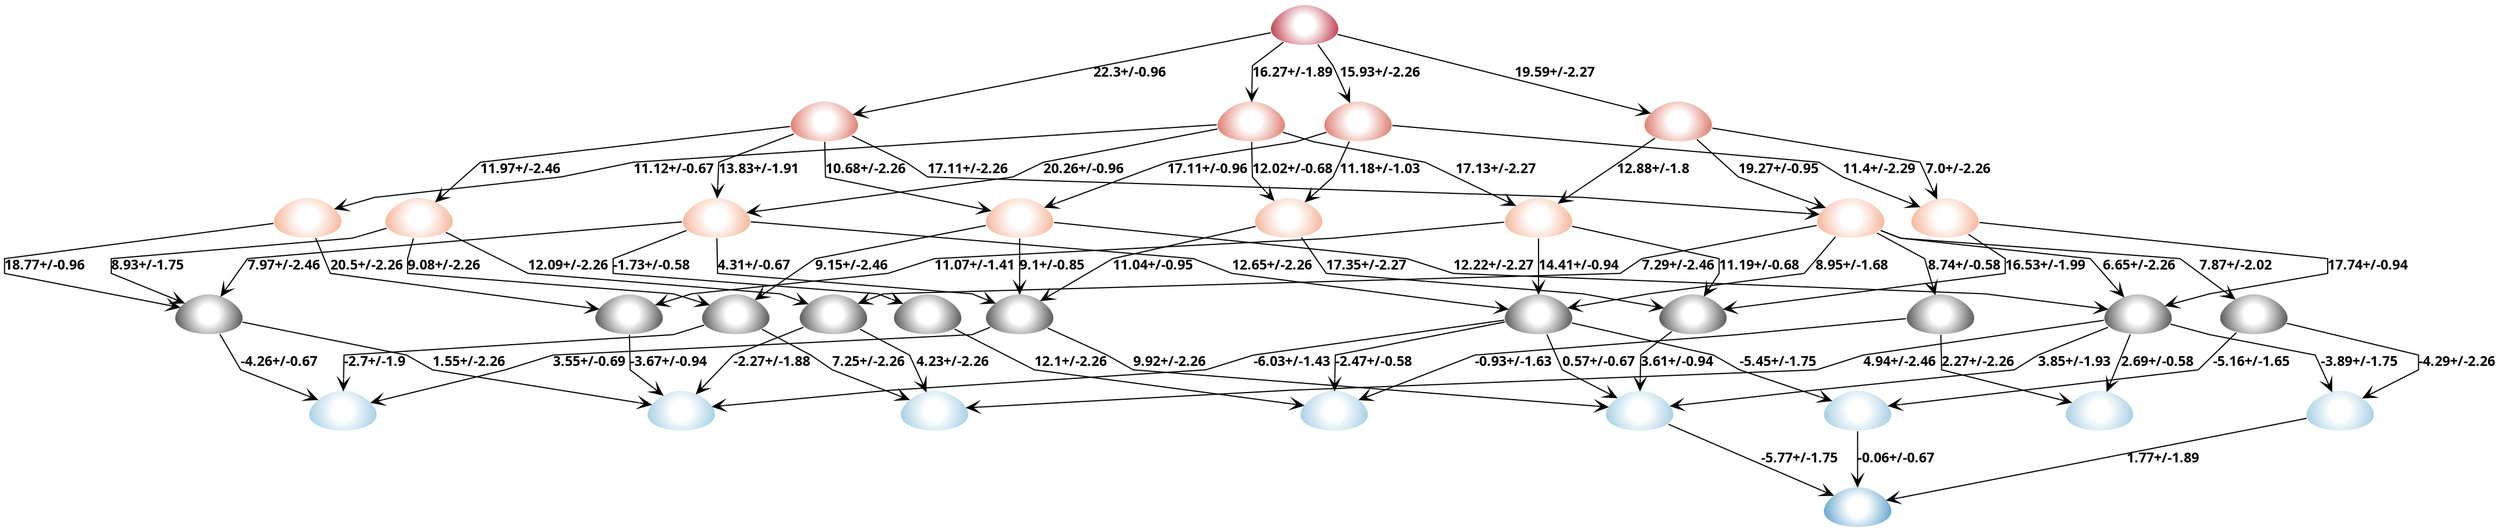 strict digraph G {
	graph [bb="0,0,2474,461",
		fontname="sans bold",
		splines=polyline
	];
	node [label="\N"];
	subgraph subgraph_0 {
		graph [label="Neutral charge",
			style=""
		];
		SM10_micro008		 [charge=0,
			color="#ffffff:#333333",
			fontcolor=black,
			fontname="sans bold",
			fontsize=12,
			height=0.5,
			image="Images\Microstates\SM10_micro008.svg",
			label="",
			labelloc=b,
			penwidth=1,
			pos="1916,188",
			shape=egg,
			style=radial,
			width=0.79843];
		SM10_micro019		 [charge=0,
			color="#ffffff:#333333",
			fontcolor=black,
			fontname="sans bold",
			fontsize=12,
			height=0.5,
			image="Images\Microstates\SM10_micro019.svg",
			label="",
			labelloc=b,
			penwidth=1,
			pos="918,188",
			shape=egg,
			style=radial,
			width=0.79843];
		SM10_micro036		 [charge=0,
			color="#ffffff:#333333",
			fontcolor=black,
			fontname="sans bold",
			fontsize=12,
			height=0.5,
			image="Images\Microstates\SM10_micro036.svg",
			label="",
			labelloc=b,
			penwidth=1,
			pos="1515,188",
			shape=egg,
			style=radial,
			width=0.79843];
		SM10_micro005		 [charge=0,
			color="#ffffff:#333333",
			fontcolor=black,
			fontname="sans bold",
			fontsize=12,
			height=0.5,
			image="Images\Microstates\SM10_micro005.svg",
			label="",
			labelloc=b,
			penwidth=1,
			pos="612,188",
			shape=egg,
			style=radial,
			width=0.79843];
		SM10_micro037		 [charge=0,
			color="#ffffff:#333333",
			fontcolor=black,
			fontname="sans bold",
			fontsize=12,
			height=0.5,
			image="Images\Microstates\SM10_micro037.svg",
			label="",
			labelloc=b,
			penwidth=1,
			pos="1669,188",
			shape=egg,
			style=radial,
			width=0.79843];
		SM10_micro006		 [charge=0,
			color="#ffffff:#333333",
			fontcolor=black,
			fontname="sans bold",
			fontsize=12,
			height=0.5,
			image="Images\Microstates\SM10_micro006.svg",
			label="",
			labelloc=b,
			penwidth=1,
			pos="2112,188",
			shape=egg,
			style=radial,
			width=0.79843];
		SM10_micro007		 [charge=0,
			color="#ffffff:#333333",
			fontcolor=black,
			fontname="sans bold",
			fontsize=12,
			height=0.5,
			image="Images\Microstates\SM10_micro007.svg",
			label="",
			labelloc=b,
			penwidth=1,
			pos="821,188",
			shape=egg,
			style=radial,
			width=0.79843];
		SM10_micro009		 [charge=0,
			color="#ffffff:#333333",
			fontcolor=black,
			fontname="sans bold",
			fontsize=12,
			height=0.5,
			image="Images\Microstates\SM10_micro009.svg",
			label="",
			labelloc=b,
			penwidth=1,
			pos="735,188",
			shape=egg,
			style=radial,
			width=0.79843];
		SM10_micro011		 [charge=0,
			color="#ffffff:#333333",
			fontcolor=black,
			fontname="sans bold",
			fontsize=12,
			height=0.5,
			image="Images\Microstates\SM10_micro011.svg",
			label="",
			labelloc=b,
			penwidth=1,
			pos="2222,188",
			shape=egg,
			style=radial,
			width=0.79843];
		SM10_micro031		 [charge=0,
			color="#ffffff:#333333",
			fontcolor=black,
			fontname="sans bold",
			fontsize=12,
			height=0.5,
			image="Images\Microstates\SM10_micro031.svg",
			label="",
			labelloc=b,
			penwidth=1,
			pos="1005,188",
			shape=egg,
			style=radial,
			width=0.79843];
		SM10_micro015		 [charge=0,
			color="#ffffff:#333333",
			fontcolor=black,
			fontname="sans bold",
			fontsize=12,
			height=0.5,
			image="Images\Microstates\SM10_micro015.svg",
			label="",
			labelloc=b,
			penwidth=1,
			pos="202,188",
			shape=egg,
			style=radial,
			width=0.79843];
	}
	subgraph "subgraph_-1" {
		graph [label="-1 charge",
			style=""
		];
		SM10_micro004		 [charge=-1,
			color="#ffffff:#f4a582",
			fontcolor=black,
			fontname="sans bold",
			fontsize=12,
			height=0.5,
			image="Images\Microstates\SM10_micro004.svg",
			label="",
			labelloc=b,
			penwidth=1,
			pos="1515,273",
			shape=egg,
			style=radial,
			width=0.79843];
		SM10_micro014		 [charge=-1,
			color="#ffffff:#f4a582",
			fontcolor=black,
			fontname="sans bold",
			fontsize=12,
			height=0.5,
			image="Images\Microstates\SM10_micro014.svg",
			label="",
			labelloc=b,
			penwidth=1,
			pos="300,273",
			shape=egg,
			style=radial,
			width=0.79843];
		SM10_micro017		 [charge=-1,
			color="#ffffff:#f4a582",
			fontcolor=black,
			fontname="sans bold",
			fontsize=12,
			height=0.5,
			image="Images\Microstates\SM10_micro017.svg",
			label="",
			labelloc=b,
			penwidth=1,
			pos="705,273",
			shape=egg,
			style=radial,
			width=0.79843];
		SM10_micro021		 [charge=-1,
			color="#ffffff:#f4a582",
			fontcolor=black,
			fontname="sans bold",
			fontsize=12,
			height=0.5,
			image="Images\Microstates\SM10_micro021.svg",
			label="",
			labelloc=b,
			penwidth=1,
			pos="1270,273",
			shape=egg,
			style=radial,
			width=0.79843];
		SM10_micro013		 [charge=-1,
			color="#ffffff:#f4a582",
			fontcolor=black,
			fontname="sans bold",
			fontsize=12,
			height=0.5,
			image="Images\Microstates\SM10_micro013.svg",
			label="",
			labelloc=b,
			penwidth=1,
			pos="1005,273",
			shape=egg,
			style=radial,
			width=0.79843];
		SM10_micro020		 [charge=-1,
			color="#ffffff:#f4a582",
			fontcolor=black,
			fontname="sans bold",
			fontsize=12,
			height=0.5,
			image="Images\Microstates\SM10_micro020.svg",
			label="",
			labelloc=b,
			penwidth=1,
			pos="1958,273",
			shape=egg,
			style=radial,
			width=0.79843];
		SM10_micro023		 [charge=-1,
			color="#ffffff:#f4a582",
			fontcolor=black,
			fontname="sans bold",
			fontsize=12,
			height=0.5,
			image="Images\Microstates\SM10_micro023.svg",
			label="",
			labelloc=b,
			penwidth=1,
			pos="1823,273",
			shape=egg,
			style=radial,
			width=0.79843];
		SM10_micro034		 [charge=-1,
			color="#ffffff:#f4a582",
			fontcolor=black,
			fontname="sans bold",
			fontsize=12,
			height=0.5,
			image="Images\Microstates\SM10_micro034.svg",
			label="",
			labelloc=b,
			penwidth=1,
			pos="411,273",
			shape=egg,
			style=radial,
			width=0.79843];
	}
	subgraph subgraph_2 {
		graph [label="+2 charge",
			style=""
		];
		SM10_micro038		 [charge=2,
			color="#ffffff:#4393c3",
			fontcolor=black,
			fontname="sans bold",
			fontsize=12,
			height=0.5,
			image="Images\Microstates\SM10_micro038.svg",
			label="",
			labelloc=b,
			penwidth=1,
			pos="1859,18",
			shape=egg,
			style=radial,
			width=0.79843];
	}
	subgraph subgraph_1 {
		graph [label="+1 charge",
			style=""
		];
		SM10_micro003		 [charge=1,
			color="#ffffff:#92c5de",
			fontcolor=black,
			fontname="sans bold",
			fontsize=12,
			height=0.5,
			image="Images\Microstates\SM10_micro003.svg",
			label="",
			labelloc=b,
			penwidth=1,
			pos="1313,103",
			shape=egg,
			style=radial,
			width=0.79843];
		SM10_micro032		 [charge=1,
			color="#ffffff:#92c5de",
			fontcolor=black,
			fontname="sans bold",
			fontsize=12,
			height=0.5,
			image="Images\Microstates\SM10_micro032.svg",
			label="",
			labelloc=b,
			penwidth=1,
			pos="663,103",
			shape=egg,
			style=radial,
			width=0.79843];
		SM10_micro016		 [charge=1,
			color="#ffffff:#92c5de",
			fontcolor=black,
			fontname="sans bold",
			fontsize=12,
			height=0.5,
			image="Images\Microstates\SM10_micro016.svg",
			label="",
			labelloc=b,
			penwidth=1,
			pos="2313,103",
			shape=egg,
			style=radial,
			width=0.79843];
		SM10_micro024		 [charge=1,
			color="#ffffff:#92c5de",
			fontcolor=black,
			fontname="sans bold",
			fontsize=12,
			height=0.5,
			image="Images\Microstates\SM10_micro024.svg",
			label="",
			labelloc=b,
			penwidth=1,
			pos="2014,103",
			shape=egg,
			style=radial,
			width=0.79843];
		SM10_micro028		 [charge=1,
			color="#ffffff:#92c5de",
			fontcolor=black,
			fontname="sans bold",
			fontsize=12,
			height=0.5,
			image="Images\Microstates\SM10_micro028.svg",
			label="",
			labelloc=b,
			penwidth=1,
			pos="1617,103",
			shape=egg,
			style=radial,
			width=0.79843];
		SM10_micro033		 [charge=1,
			color="#ffffff:#92c5de",
			fontcolor=black,
			fontname="sans bold",
			fontsize=12,
			height=0.5,
			image="Images\Microstates\SM10_micro033.svg",
			label="",
			labelloc=b,
			penwidth=1,
			pos="916,103",
			shape=egg,
			style=radial,
			width=0.79843];
		SM10_micro026		 [charge=1,
			color="#ffffff:#92c5de",
			fontcolor=black,
			fontname="sans bold",
			fontsize=12,
			height=0.5,
			image="Images\Microstates\SM10_micro026.svg",
			label="",
			labelloc=b,
			penwidth=1,
			pos="328,103",
			shape=egg,
			style=radial,
			width=0.79843];
		SM10_micro010		 [charge=1,
			color="#ffffff:#92c5de",
			fontcolor=black,
			fontname="sans bold",
			fontsize=12,
			height=0.5,
			image="Images\Microstates\SM10_micro010.svg",
			label="",
			labelloc=b,
			penwidth=1,
			pos="1859,103",
			shape=egg,
			style=radial,
			width=0.79843];
	}
	subgraph "subgraph_-3" {
		graph [label="-3 charge",
			style=""
		];
		SM10_micro022		 [charge=-3,
			color="#ffffff:#b2182b",
			fontcolor=black,
			fontname="sans bold",
			fontsize=12,
			height=0.5,
			image="Images\Microstates\SM10_micro022.svg",
			label="",
			labelloc=b,
			penwidth=1,
			pos="1285,443",
			shape=egg,
			style=radial,
			width=0.79843];
	}
	subgraph "subgraph_-2" {
		graph [label="-2 charge",
			style=""
		];
		SM10_micro002		 [charge=-2,
			color="#ffffff:#d6604d",
			fontcolor=black,
			fontname="sans bold",
			fontsize=12,
			height=0.5,
			image="Images\Microstates\SM10_micro002.svg",
			label="",
			labelloc=b,
			penwidth=1,
			pos="1233,358",
			shape=egg,
			style=radial,
			width=0.79843];
		SM10_micro018		 [charge=-2,
			color="#ffffff:#d6604d",
			fontcolor=black,
			fontname="sans bold",
			fontsize=12,
			height=0.5,
			image="Images\Microstates\SM10_micro018.svg",
			label="",
			labelloc=b,
			penwidth=1,
			pos="1681,358",
			shape=egg,
			style=radial,
			width=0.79843];
		SM10_micro027		 [charge=-2,
			color="#ffffff:#d6604d",
			fontcolor=black,
			fontname="sans bold",
			fontsize=12,
			height=0.5,
			image="Images\Microstates\SM10_micro027.svg",
			label="",
			labelloc=b,
			penwidth=1,
			pos="813,358",
			shape=egg,
			style=radial,
			width=0.79843];
		SM10_micro030		 [charge=-2,
			color="#ffffff:#d6604d",
			fontcolor=black,
			fontname="sans bold",
			fontsize=12,
			height=0.5,
			image="Images\Microstates\SM10_micro030.svg",
			label="",
			labelloc=b,
			penwidth=1,
			pos="1338,358",
			shape=egg,
			style=radial,
			width=0.79843];
	}
	SM10_micro008 -> SM10_micro003	 [SEM=1.63,
		arrowhead=vee,
		fontname="sans bold",
		fontsize=12,
		label="-0.93+/-1.63",
		lp="1487,145.5",
		pKa=-0.93,
		pos="e,1335.4,112.03 1886.9,184.64 1829.5,179.97 1707,170 1707,170 1707,170 1447,152 1447,152 1447,152 1384.6,129.65 1345,115.45",
		splines=polyline];
	SM10_micro008 -> SM10_micro024	 [SEM=2.26,
		arrowhead=vee,
		fontname="sans bold",
		fontsize=12,
		label="2.27+/-2.26",
		lp="1954.5,145.5",
		pKa=2.27,
		pos="e,1991.5,112.12 1916.4,169.94 1916.6,156.15 1917,139 1917,139 1917,139 1953.7,125.76 1981.9,115.57",
		splines=polyline];
	SM10_micro019 -> SM10_micro003	 [SEM=2.26,
		arrowhead=vee,
		fontname="sans bold",
		fontsize=12,
		label="12.1+/-2.26",
		lp="1052.5,145.5",
		pKa=12.1,
		pos="e,1286.6,107.11 941.48,175.38 970.19,161.17 1015,139 1015,139 1015,139 1196.9,117.63 1276.5,108.29",
		splines=polyline];
	SM10_micro036 -> SM10_micro003	 [SEM=0.58,
		arrowhead=vee,
		fontname="sans bold",
		fontsize=12,
		label="-2.47+/-0.58",
		lp="1354,145.5",
		pKa=-2.47,
		pos="e,1313.4,121.06 1486.2,181.99 1430.6,172.31 1314,152 1314,152 1314,152 1313.8,142.15 1313.6,131.38",
		splines=polyline];
	SM10_micro036 -> SM10_micro032	 [SEM=1.43,
		arrowhead=vee,
		fontname="sans bold",
		fontsize=12,
		label="-6.03+/-1.43",
		lp="1270,145.5",
		pKa=-6.03,
		pos="e,690.23,106.15 1486.1,183.45 1413.6,174.55 1230,152 1230,152 1230,152 1188,139 1188,139 1188,139 878,121 878,121 878,121 761.9,\
111.82 700.34,106.95",
		splines=polyline];
	SM10_micro036 -> SM10_micro028	 [SEM=0.67,
		arrowhead=vee,
		fontname="sans bold",
		fontsize=12,
		label="0.57+/-0.67",
		lp="1575.5,145.5",
		pKa=0.57,
		pos="e,1596.2,113.2 1522.9,170.48 1529.6,156.6 1538,139 1538,139 1538,139 1564.7,127.18 1587,117.28",
		splines=polyline];
	SM10_micro036 -> SM10_micro010	 [SEM=1.75,
		arrowhead=vee,
		fontname="sans bold",
		fontsize=12,
		label="-5.45+/-1.75",
		lp="1756,145.5",
		pKa=-5.45,
		pos="e,1834.7,109.94 1543.6,181.38 1593.9,171.48 1693,152 1693,152 1693,152 1716,139 1716,139 1716,139 1782.5,122.72 1824.8,112.36",
		splines=polyline];
	SM10_micro005 -> SM10_micro032	 [SEM=0.94,
		arrowhead=vee,
		fontname="sans bold",
		fontsize=12,
		label="-3.67+/-0.94",
		lp="653,145.5",
		pKa=-3.67,
		pos="e,645.79,116.05 612.36,169.94 612.64,156.15 613,139 613,139 613,139 625.1,130.53 637.4,121.92",
		splines=polyline];
	SM10_micro037 -> SM10_micro028	 [SEM=0.94,
		arrowhead=vee,
		fontname="sans bold",
		fontsize=12,
		label="3.61+/-0.94",
		lp="1655.5,145.5",
		pKa=3.61,
		pos="e,1617.4,121.06 1649.1,173.37 1634.8,163.54 1618,152 1618,152 1618,152 1617.8,142.15 1617.6,131.38",
		splines=polyline];
	SM10_micro006 -> SM10_micro016	 [SEM=1.75,
		arrowhead=vee,
		fontname="sans bold",
		fontsize=12,
		label="-3.89+/-1.75",
		lp="2336,145.5",
		pKa=-3.89,
		pos="e,2305.6,120.25 2140,180.38 2160.3,175.61 2184,170 2184,170 2184,170 2291,152 2291,152 2291,152 2296.1,140.9 2301.4,129.38",
		splines=polyline];
	SM10_micro006 -> SM10_micro024	 [SEM=0.58,
		arrowhead=vee,
		fontname="sans bold",
		fontsize=12,
		label="2.69+/-0.58",
		lp="2132.5,145.5",
		pKa=2.69,
		pos="e,2034.8,113.56 2104.3,170.21 2098,156.37 2090,139 2090,139 2090,139 2065.2,127.56 2043.9,117.76",
		splines=polyline];
	SM10_micro006 -> SM10_micro028	 [SEM=1.93,
		arrowhead=vee,
		fontname="sans bold",
		fontsize=12,
		label="3.85+/-1.93",
		lp="2048.5,145.5",
		pKa=3.85,
		pos="e,1644,106.52 2085.7,177.9 2055.8,167.53 2011,152 2011,152 2011,152 1992,139 1992,139 1992,139 1748.5,116.28 1654,107.45",
		splines=polyline];
	SM10_micro006 -> SM10_micro033	 [SEM=2.46,
		arrowhead=vee,
		fontname="sans bold",
		fontsize=12,
		label="4.94+/-2.46",
		lp="1874.5,145.5",
		pKa=4.94,
		pos="e,943.57,105.31 2083.1,183.32 2012.5,174.33 1837,152 1837,152 1837,152 1796,139 1796,139 1796,139 1275,121 1275,121 1275,121 1045.7,\
110.14 953.59,105.78",
		splines=polyline];
	SM10_micro007 -> SM10_micro032	 [SEM=1.88,
		arrowhead=vee,
		fontname="sans bold",
		fontsize=12,
		label="-2.27+/-1.88",
		lp="756,145.5",
		pKa=-2.27,
		pos="e,677.76,117.37 794.75,177.7 783.55,173.74 773,170 773,170 773,170 716,152 716,152 716,152 699.94,137.46 685.51,124.38",
		splines=polyline];
	SM10_micro007 -> SM10_micro033	 [SEM=2.26,
		arrowhead=vee,
		fontname="sans bold",
		fontsize=12,
		label="4.23+/-2.26",
		lp="937.5,145.5",
		pKa=4.23,
		pos="e,908.55,120.25 844.9,175.54 866.19,165.33 894,152 894,152 894,152 899.09,140.9 904.37,129.38",
		splines=polyline];
	SM10_micro009 -> SM10_micro033	 [SEM=2.26,
		arrowhead=vee,
		fontname="sans bold",
		fontsize=12,
		label="7.25+/-2.26",
		lp="852.5,145.5",
		pKa=7.25,
		pos="e,893.58,111.77 757.02,174.36 774.5,164.34 796,152 796,152 796,152 815,139 815,139 815,139 854.41,125.34 884,115.09",
		splines=polyline];
	SM10_micro009 -> SM10_micro026	 [SEM=1.9,
		arrowhead=vee,
		fontname="sans bold",
		fontsize=12,
		label="-2.7+/-1.9",
		lp="361.5,145.5",
		pKa=-2.7,
		pos="e,328.36,121.06 706.22,181.24 681.56,176.31 650,170 650,170 650,170 329,152 329,152 329,152 328.79,142.15 328.57,131.38",
		splines=polyline];
	SM10_micro011 -> SM10_micro016	 [SEM=2.26,
		arrowhead=vee,
		fontname="sans bold",
		fontsize=12,
		label="-4.29+/-2.26",
		lp="2434,145.5",
		pKa=-4.29,
		pos="e,2334.3,113.2 2250.4,181.22 2299.3,171.28 2394,152 2394,152 2394,152 2394,139 2394,139 2394,139 2366.7,127.18 2343.7,117.28",
		splines=polyline];
	SM10_micro011 -> SM10_micro010	 [SEM=1.65,
		arrowhead=vee,
		fontname="sans bold",
		fontsize=12,
		label="-5.16+/-1.65",
		lp="2226,145.5",
		pKa=-5.16,
		pos="e,1885,107.77 2206.8,171.81 2192.8,157.75 2174,139 2174,139 2174,139 1976,121 1976,121 1976,121 1929.5,114.25 1895.2,109.26",
		splines=polyline];
	SM10_micro031 -> SM10_micro028	 [SEM=2.26,
		arrowhead=vee,
		fontname="sans bold",
		fontsize=12,
		label="9.92+/-2.26",
		lp="1150.5,145.5",
		pKa=9.92,
		pos="e,1589.5,105.91 1030,176.69 1055.1,166.36 1090,152 1090,152 1090,152 1113,139 1113,139 1113,139 1462.2,114.75 1579.3,106.62",
		splines=polyline];
	SM10_micro031 -> SM10_micro026	 [SEM=0.69,
		arrowhead=vee,
		fontname="sans bold",
		fontsize=12,
		label="3.55+/-0.69",
		lp="571.5,145.5",
		pKa=3.55,
		pos="e,352.91,109.32 978.78,177.9 967.13,173.86 956,170 956,170 956,170 534,152 534,152 534,152 492,139 492,139 492,139 411.09,121.73 \
362.94,111.46",
		splines=polyline];
	SM10_micro015 -> SM10_micro032	 [SEM=2.26,
		arrowhead=vee,
		fontname="sans bold",
		fontsize=12,
		label="1.55+/-2.26",
		lp="454.5,145.5",
		pKa=1.55,
		pos="e,636.67,107.75 230.74,181.76 284.31,172 394,152 394,152 394,152 417,139 417,139 417,139 558.33,118.89 626.74,109.16",
		splines=polyline];
	SM10_micro015 -> SM10_micro026	 [SEM=0.67,
		arrowhead=vee,
		fontname="sans bold",
		fontsize=12,
		label="-4.26+/-0.67",
		lp="266,145.5",
		pKa=-4.26,
		pos="e,305.36,111.77 210.26,170.48 217.2,156.6 226,139 226,139 226,139 265.8,125.34 295.68,115.09",
		splines=polyline];
	SM10_micro016 -> SM10_micro038	 [SEM=1.89,
		arrowhead=vee,
		fontname="sans bold",
		fontsize=12,
		label="1.77+/-1.89",
		lp="2150.5,60.5",
		pKa=1.77,
		pos="e,1884.5,23.66 2284.3,96.745 2204.7,82.192 1981.5,41.39 1894.4,25.474",
		splines=polyline];
	SM10_micro028 -> SM10_micro038	 [SEM=1.75,
		arrowhead=vee,
		fontname="sans bold",
		fontsize=12,
		label="-5.77+/-1.75",
		lp="1792,60.5",
		pKa=-5.77,
		pos="e,1836.2,26.806 1643.4,92.96 1688,77.662 1778.2,46.719 1826.6,30.119",
		splines=polyline];
	SM10_micro010 -> SM10_micro038	 [SEM=0.67,
		arrowhead=vee,
		fontname="sans bold",
		fontsize=12,
		label="-0.06+/-0.67",
		lp="1899,60.5",
		pKa=-0.06,
		pos="e,1859,36.176 1859,84.802 1859,73.674 1859,58.945 1859,46.244",
		splines=polyline];
	SM10_micro004 -> SM10_micro036	 [SEM=0.94,
		arrowhead=vee,
		fontname="sans bold",
		fontsize=12,
		label="14.41+/-0.94",
		lp="1556,230.5",
		pKa=14.41,
		pos="e,1515,206.18 1515,254.8 1515,243.67 1515,228.94 1515,216.24",
		splines=polyline];
	SM10_micro004 -> SM10_micro005	 [SEM=1.41,
		arrowhead=vee,
		fontname="sans bold",
		fontsize=12,
		label="11.07+/-1.41",
		lp="960,230.5",
		pKa=11.07,
		pos="e,637.04,194.01 1486.2,269.64 1429.3,264.97 1308,255 1308,255 1308,255 919,237 919,237 919,237 878,224 878,224 878,224 697,206 697,\
206 697,206 670.53,200.71 647.13,196.03",
		splines=polyline];
	SM10_micro004 -> SM10_micro037	 [SEM=0.68,
		arrowhead=vee,
		fontname="sans bold",
		fontsize=12,
		label="11.19+/-0.68",
		lp="1737,230.5",
		pKa=11.19,
		pos="e,1680.6,204.05 1543.7,266.45 1594.7,256.59 1696,237 1696,237 1696,237 1696,224 1696,224 1696,224 1691.8,218.59 1686.8,212.03",
		splines=polyline];
	SM10_micro014 -> SM10_micro005	 [SEM=2.26,
		arrowhead=vee,
		fontname="sans bold",
		fontsize=12,
		label="20.5+/-2.26",
		lp="338.5,230.5",
		pKa=20.5,
		pos="e,585.48,191.98 300.36,254.94 300.64,241.15 301,224 301,224 301,224 493.07,202.38 575.33,193.13",
		splines=polyline];
	SM10_micro014 -> SM10_micro015	 [SEM=0.96,
		arrowhead=vee,
		fontname="sans bold",
		fontsize=12,
		label="18.77+/-0.96",
		lp="41,230.5",
		pKa=18.77,
		pos="e,176.42,193.43 271.23,268.64 196.15,259.88 0,237 0,237 0,237 0,224 0,224 0,224 108.63,205.18 166.56,195.14",
		splines=polyline];
	SM10_micro017 -> SM10_micro019	 [SEM=0.58,
		arrowhead=vee,
		fontname="sans bold",
		fontsize=12,
		label="-1.73+/-0.58",
		lp="642,230.5",
		pKa=-1.73,
		pos="e,894.34,195.82 678.47,262.99 647.96,252.62 602,237 602,237 602,237 602,224 602,224 602,224 859,206 859,206 859,206 871.26,202.47 \
884.6,198.62",
		splines=polyline];
	SM10_micro017 -> SM10_micro036	 [SEM=2.26,
		arrowhead=vee,
		fontname="sans bold",
		fontsize=12,
		label="12.65+/-2.26",
		lp="1252,230.5",
		pKa=12.65,
		pos="e,1488.6,192.04 733.88,269.86 836.57,262.26 1178,237 1178,237 1178,237 1211,224 1211,224 1211,224 1397.5,202.53 1478.3,193.22",
		splines=polyline];
	SM10_micro017 -> SM10_micro031	 [SEM=0.67,
		arrowhead=vee,
		fontname="sans bold",
		fontsize=12,
		label="4.31+/-0.67",
		lp="743.5,230.5",
		pKa=4.31,
		pos="e,982.51,196.8 705.36,254.94 705.64,241.15 706,224 706,224 706,224 956,206 956,206 956,206 963.66,203.34 972.93,200.13",
		splines=polyline];
	SM10_micro017 -> SM10_micro015	 [SEM=2.46,
		arrowhead=vee,
		fontname="sans bold",
		fontsize=12,
		label="7.97+/-2.46",
		lp="259.5,230.5",
		pKa=7.97,
		pos="e,208.77,205.25 676.23,269.92 572.25,262.38 222,237 222,237 222,237 217.47,226.12 212.72,214.72",
		splines=polyline];
	SM10_micro021 -> SM10_micro037	 [SEM=2.27,
		arrowhead=vee,
		fontname="sans bold",
		fontsize=12,
		label="17.35+/-2.27",
		lp="1347,230.5",
		pKa=17.35,
		pos="e,1643,192.82 1282,256.02 1292.5,242.05 1306,224 1306,224 1306,224 1553,206 1553,206 1553,206 1598.8,199.29 1632.8,194.3",
		splines=polyline];
	SM10_micro021 -> SM10_micro031	 [SEM=0.95,
		arrowhead=vee,
		fontname="sans bold",
		fontsize=12,
		label="11.04+/-0.95",
		lp="1137,230.5",
		pKa=11.04,
		pos="e,1024.7,199.12 1241.3,266.22 1191.8,256.28 1096,237 1096,237 1096,237 1073,224 1073,224 1073,224 1052.3,213.36 1033.8,203.81",
		splines=polyline];
	SM10_micro013 -> SM10_micro006	 [SEM=2.27,
		arrowhead=vee,
		fontname="sans bold",
		fontsize=12,
		label="12.22+/-2.27",
		lp="1470,230.5",
		pKa=12.22,
		pos="e,2085.2,191.88 1033.8,269.37 1122.9,261.23 1388,237 1388,237 1388,237 1429,224 1429,224 1429,224 1954,206 1954,206 1954,206 2028.4,\
197.99 2075.1,192.97",
		splines=polyline];
	SM10_micro013 -> SM10_micro009	 [SEM=2.46,
		arrowhead=vee,
		fontname="sans bold",
		fontsize=12,
		label="9.15+/-2.46",
		lp="840.5,230.5",
		pKa=9.15,
		pos="e,752.16,201.11 976.06,266.99 920.2,257.31 803,237 803,237 803,237 779.71,220.56 760.39,206.92",
		splines=polyline];
	SM10_micro013 -> SM10_micro031	 [SEM=0.85,
		arrowhead=vee,
		fontname="sans bold",
		fontsize=12,
		label="9.1+/-0.85",
		lp="1038.5,230.5",
		pKa=9.1,
		pos="e,1005,206.18 1005,254.8 1005,243.67 1005,228.94 1005,216.24",
		splines=polyline];
	SM10_micro020 -> SM10_micro037	 [SEM=1.99,
		arrowhead=vee,
		fontname="sans bold",
		fontsize=12,
		label="16.53+/-1.99",
		lp="2023,230.5",
		pKa=16.53,
		pos="e,1695.7,191.98 1969.2,255.73 1975.4,246.59 1982,237 1982,237 1982,237 1982,224 1982,224 1982,224 1788.3,202.34 1705.7,193.1",
		splines=polyline];
	SM10_micro020 -> SM10_micro006	 [SEM=0.94,
		arrowhead=vee,
		fontname="sans bold",
		fontsize=12,
		label="17.74+/-0.94",
		lp="2339,230.5",
		pKa=17.74,
		pos="e,2136.4,194.76 1987,269.02 2069.2,260.55 2298,237 2298,237 2298,237 2298,224 2298,224 2298,224 2184,206 2184,206 2184,206 2164.8,\
201.46 2146.2,197.08",
		splines=polyline];
	SM10_micro023 -> SM10_micro008	 [SEM=0.58,
		arrowhead=vee,
		fontname="sans bold",
		fontsize=12,
		label="8.74+/-0.58",
		lp="1940.5,230.5",
		pKa=8.74,
		pos="e,1910.1,205.52 1847,260.93 1869.3,250.67 1899,237 1899,237 1899,237 1902.7,226.47 1906.7,215.28",
		splines=polyline];
	SM10_micro023 -> SM10_micro036	 [SEM=1.68,
		arrowhead=vee,
		fontname="sans bold",
		fontsize=12,
		label="8.95+/-1.68",
		lp="1829.5,230.5",
		pKa=8.95,
		pos="e,1541,192.82 1809.6,256.28 1797.6,242.28 1782,224 1782,224 1782,224 1631,206 1631,206 1631,206 1585.2,199.29 1551.2,194.3",
		splines=polyline];
	SM10_micro023 -> SM10_micro006	 [SEM=2.26,
		arrowhead=vee,
		fontname="sans bold",
		fontsize=12,
		label="6.65+/-2.26",
		lp="2116.5,230.5",
		pKa=6.65,
		pos="e,2099,203.14 1851.8,266.95 1880.4,261.93 1920,255 1920,255 1920,255 2068,237 2068,237 2068,237 2080.4,223.49 2092,210.81",
		splines=polyline];
	SM10_micro023 -> SM10_micro007	 [SEM=2.46,
		arrowhead=vee,
		fontname="sans bold",
		fontsize=12,
		label="7.29+/-2.46",
		lp="1654.5,230.5",
		pKa=7.29,
		pos="e,844.66,195.82 1793.9,267.06 1737.1,257.41 1617,237 1617,237 1617,237 1598,224 1598,224 1598,224 880,206 880,206 880,206 867.74,\
202.47 854.4,198.62",
		splines=polyline];
	SM10_micro023 -> SM10_micro011	 [SEM=2.02,
		arrowhead=vee,
		fontname="sans bold",
		fontsize=12,
		label="7.87+/-2.02",
		lp="2212.5,230.5",
		pKa=7.87,
		pos="e,2205.5,201.36 1851.8,266.95 1880.4,261.93 1920,255 1920,255 1920,255 2158,237 2158,237 2158,237 2179.1,221.18 2197.1,207.71",
		splines=polyline];
	SM10_micro034 -> SM10_micro007	 [SEM=2.26,
		arrowhead=vee,
		fontname="sans bold",
		fontsize=12,
		label="12.09+/-2.26",
		lp="557,230.5",
		pKa=12.09,
		pos="e,798.69,196.9 435.09,260.99 466.09,246.82 516,224 516,224 516,224 773,206 773,206 773,206 780.24,203.43 789.1,200.3",
		splines=polyline];
	SM10_micro034 -> SM10_micro009	 [SEM=2.26,
		arrowhead=vee,
		fontname="sans bold",
		fontsize=12,
		label="9.08+/-2.26",
		lp="436.5,230.5",
		pKa=9.08,
		pos="e,709.96,194.01 405.14,254.91 402.09,246.03 399,237 399,237 399,237 399,224 399,224 399,224 650,206 650,206 650,206 676.47,200.71 \
699.87,196.03",
		splines=polyline];
	SM10_micro034 -> SM10_micro015	 [SEM=1.75,
		arrowhead=vee,
		fontname="sans bold",
		fontsize=12,
		label="8.93+/-1.75",
		lp="142.5,230.5",
		pKa=8.93,
		pos="e,179.5,197.12 382.99,265.48 362.4,260.68 338,255 338,255 338,255 105,237 105,237 105,237 105,224 105,224 105,224 141.69,210.76 \
169.94,200.57",
		splines=polyline];
	SM10_micro022 -> SM10_micro002	 [SEM=1.89,
		arrowhead=vee,
		fontname="sans bold",
		fontsize=12,
		label="16.27+/-1.89",
		lp="1275,400.5",
		pKa=16.27,
		pos="e,1233.4,376.06 1265.1,428.37 1250.8,418.54 1234,407 1234,407 1234,407 1233.8,397.15 1233.6,386.38",
		splines=polyline];
	SM10_micro022 -> SM10_micro018	 [SEM=2.27,
		arrowhead=vee,
		fontname="sans bold",
		fontsize=12,
		label="19.59+/-2.27",
		lp="1547,400.5",
		pKa=19.59,
		pos="e,1656.1,364.21 1313.5,436.03 1384.4,421.17 1568.6,382.57 1645.9,366.35",
		splines=polyline];
	SM10_micro022 -> SM10_micro027	 [SEM=0.96,
		arrowhead=vee,
		fontname="sans bold",
		fontsize=12,
		label="22.3+/-0.96",
		lp="1115.5,400.5",
		pKa=22.3,
		pos="e,838.52,363.49 1256.2,436.93 1174,422.48 938.45,381.06 848.5,365.24",
		splines=polyline];
	SM10_micro022 -> SM10_micro030	 [SEM=2.26,
		arrowhead=vee,
		fontname="sans bold",
		fontsize=12,
		label="15.93+/-2.26",
		lp="1363,400.5",
		pKa=15.93,
		pos="e,1330.6,375.25 1298.7,426.55 1307,417.17 1316,407 1316,407 1316,407 1321.1,395.9 1326.4,384.38",
		splines=polyline];
	SM10_micro002 -> SM10_micro004	 [SEM=2.27,
		arrowhead=vee,
		fontname="sans bold",
		fontsize=12,
		label="17.13+/-2.27",
		lp="1478,315.5",
		pKa=17.13,
		pos="e,1494.1,283.37 1261,349.89 1279.4,345.23 1300,340 1300,340 1300,340 1408,322 1408,322 1408,322 1453.2,301.75 1484.8,287.55",
		splines=polyline];
	SM10_micro002 -> SM10_micro014	 [SEM=0.67,
		arrowhead=vee,
		fontname="sans bold",
		fontsize=12,
		label="11.12+/-0.67",
		lp="663,315.5",
		pKa=11.12,
		pos="e,324.71,279.76 1203.9,355.34 1082.5,348.38 622,322 622,322 622,322 566,309 566,309 566,309 373,291 373,291 373,291 353.52,286.46 \
334.69,282.08",
		splines=polyline];
	SM10_micro002 -> SM10_micro017	 [SEM=0.96,
		arrowhead=vee,
		fontname="sans bold",
		fontsize=12,
		label="20.26+/-0.96",
		lp="1065,315.5",
		pKa=20.26,
		pos="e,731.53,277.14 1203.9,352.13 1146.5,342.52 1024,322 1024,322 1024,322 1001,309 1001,309 1001,309 820.73,287.68 741.56,278.32",
		splines=polyline];
	SM10_micro002 -> SM10_micro021	 [SEM=0.68,
		arrowhead=vee,
		fontname="sans bold",
		fontsize=12,
		label="12.02+/-0.68",
		lp="1275,315.5",
		pKa=12.02,
		pos="e,1255.8,287.83 1233.4,339.94 1233.6,326.15 1234,309 1234,309 1234,309 1240.9,302.33 1248.6,294.81",
		splines=polyline];
	SM10_micro018 -> SM10_micro004	 [SEM=1.8,
		arrowhead=vee,
		fontname="sans bold",
		fontsize=12,
		label="12.88+/-1.8",
		lp="1644.5,315.5",
		pKa=12.88,
		pos="e,1534.9,283.97 1657.6,345.28 1627.7,330.36 1576.1,304.57 1543.9,288.44",
		splines=polyline];
	SM10_micro018 -> SM10_micro020	 [SEM=2.26,
		arrowhead=vee,
		fontname="sans bold",
		fontsize=12,
		label="7.0+/-2.26",
		lp="1972.5,315.5",
		pKa=7.0,
		pos="e,1949.7,289.98 1709.9,352.99 1776.1,343.79 1933,322 1933,322 1933,322 1938.9,310.76 1944.9,299.16",
		splines=polyline];
	SM10_micro018 -> SM10_micro023	 [SEM=0.95,
		arrowhead=vee,
		fontname="sans bold",
		fontsize=12,
		label="19.27+/-0.95",
		lp="1791,315.5",
		pKa=19.27,
		pos="e,1802.7,283.75 1700.6,343.37 1721,329.18 1750,309 1750,309 1750,309 1773.2,297.9 1793.4,288.2",
		splines=polyline];
	SM10_micro027 -> SM10_micro017	 [SEM=1.91,
		arrowhead=vee,
		fontname="sans bold",
		fontsize=12,
		label="13.83+/-1.91",
		lp="750,315.5",
		pKa=13.83,
		pos="e,706.42,291.06 786.49,348.08 755.67,337.71 709,322 709,322 709,322 708.16,311.95 707.25,301.05",
		splines=polyline];
	SM10_micro027 -> SM10_micro013	 [SEM=2.26,
		arrowhead=vee,
		fontname="sans bold",
		fontsize=12,
		label="10.68+/-2.26",
		lp="855,315.5",
		pKa=10.68,
		pos="e,979.64,278.65 813.36,339.94 813.64,326.15 814,309 814,309 814,309 914.33,290.61 969.56,280.49",
		splines=polyline];
	SM10_micro027 -> SM10_micro023	 [SEM=2.26,
		arrowhead=vee,
		fontname="sans bold",
		fontsize=12,
		label="17.11+/-2.26",
		lp="956,315.5",
		pKa=17.11,
		pos="e,1795.6,275.72 837.9,346.5 862.35,336.19 896,322 896,322 896,322 915,309 915,309 915,309 1553,291 1553,291 1553,291 1711.1,281.05 \
1785.3,276.37",
		splines=polyline];
	SM10_micro027 -> SM10_micro034	 [SEM=2.46,
		arrowhead=vee,
		fontname="sans bold",
		fontsize=12,
		label="11.97+/-2.46",
		lp="525,315.5",
		pKa=11.97,
		pos="e,428.67,285.62 784.09,353.92 703.81,345.38 484,322 484,322 484,322 458.18,305.02 437.25,291.26",
		splines=polyline];
	SM10_micro030 -> SM10_micro021	 [SEM=1.03,
		arrowhead=vee,
		fontname="sans bold",
		fontsize=12,
		label="11.18+/-1.03",
		lp="1363,315.5",
		pKa=11.18,
		pos="e,1286.3,286.44 1330.3,340.21 1324,326.37 1316,309 1316,309 1316,309 1305.4,300.9 1294.3,292.5",
		splines=polyline];
	SM10_micro030 -> SM10_micro013	 [SEM=0.96,
		arrowhead=vee,
		fontname="sans bold",
		fontsize=12,
		label="17.11+/-0.96",
		lp="1189,315.5",
		pKa=17.11,
		pos="e,1027.7,281.61 1310,349.89 1291.6,345.23 1271,340 1271,340 1271,340 1148,322 1148,322 1148,322 1079.4,298.98 1037.2,284.82",
		splines=polyline];
	SM10_micro030 -> SM10_micro020	 [SEM=2.29,
		arrowhead=vee,
		fontname="sans bold",
		fontsize=12,
		label="11.4+/-2.29",
		lp="1891.5,315.5",
		pKa=11.4,
		pos="e,1935.4,281.59 1367.1,354.94 1472.9,347.44 1832,322 1832,322 1832,322 1854,309 1854,309 1854,309 1895,295.19 1925.6,284.92",
		splines=polyline];
}
